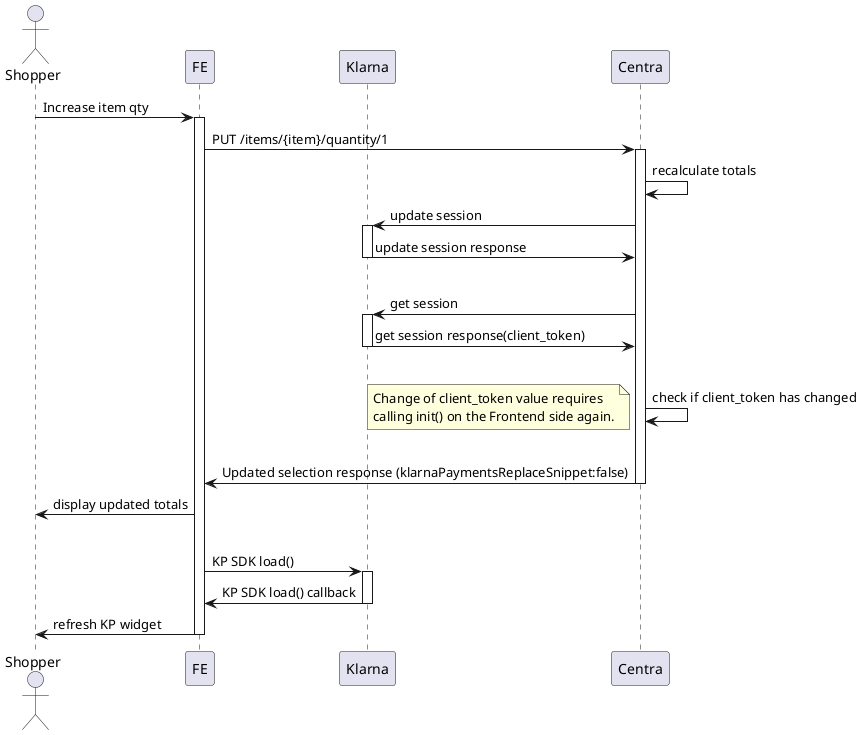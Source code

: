 @startuml

@startuml
actor Shopper
participant FE
participant Klarna
participant Centra

Shopper -> FE: Increase item qty
activate FE
FE -> Centra: PUT /items/{item}/quantity/1
activate Centra
Centra -> Centra: recalculate totals

Centra -> Klarna: update session
activate Klarna
Klarna -> Centra: update session response
deactivate Klarna
|||
Centra -> Klarna: get session
activate Klarna
Klarna -> Centra: get session response(client_token)
|||
deactivate Klarna
Centra -> Centra: check if client_token has changed
note left : Change of client_token value requires\ncalling init() on the Frontend side again.
|||
Centra -> FE: Updated selection response (klarnaPaymentsReplaceSnippet:false)
deactivate Centra
FE -> Shopper: display updated totals
|||
FE -> Klarna: KP SDK load()
activate Klarna
Klarna -> FE: KP SDK load() callback
deactivate Klarna
FE -> Shopper: refresh KP widget
deactivate FE


@enduml

@enduml

